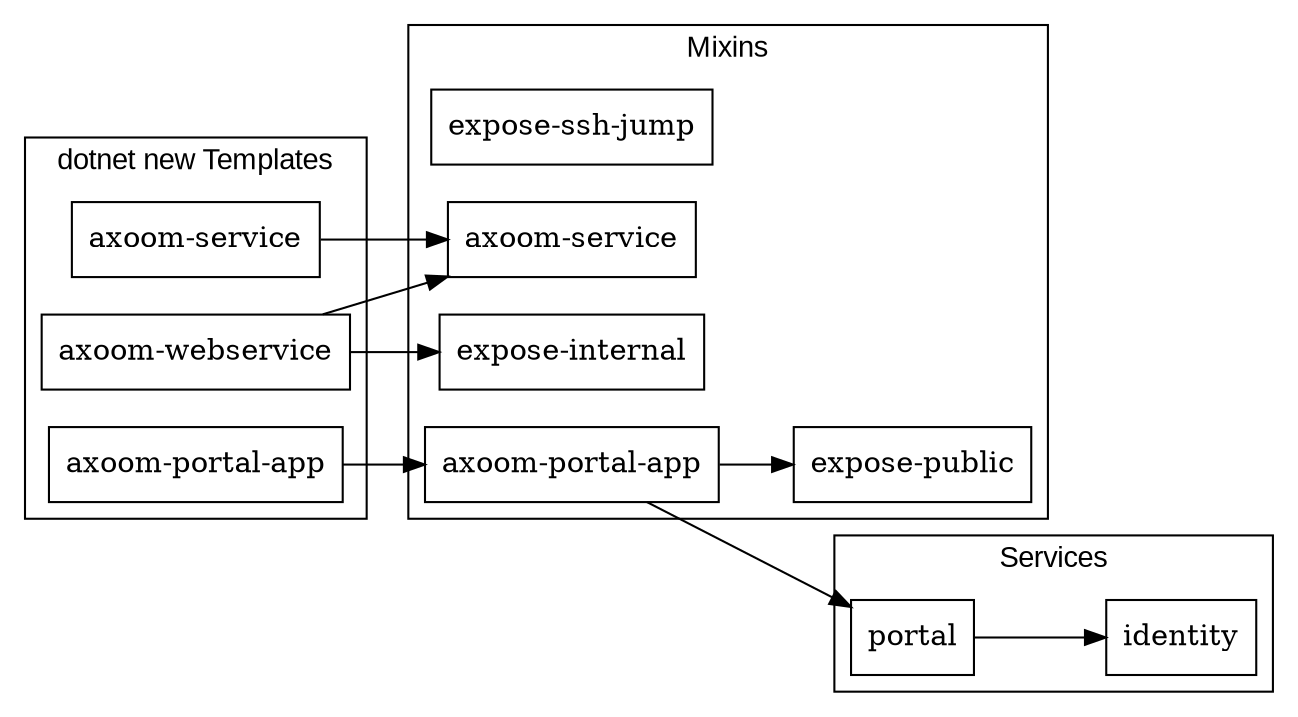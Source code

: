 digraph {
	graph [fontname=Arial]
    node [shape=box]
    rankdir = LR;

    subgraph cluster_templates {
        label = "dotnet new Templates";

        axxom_service_t [label="axoom-service"];
        axoom_webservice_t [label="axoom-webservice"];
        axoom_portal_app_t [label="axoom-portal-app"];
    }

    subgraph cluster_mixins {
        label = "Mixins";

        expose_ssh_jump [label="expose-ssh-jump"];
        expose_internal [label="expose-internal"];
        expose_public [label="expose-public"];
        axoom_service [label="axoom-service"];
        axoom_portal_app [label="axoom-portal-app"];
    }

    subgraph cluster_services {
        label = "Services";

        portal [label="portal"];
        identity [label="identity"];
    }

    {axxom_service_t axoom_webservice_t} -> axoom_service;
    axoom_webservice_t -> expose_internal;
    axoom_portal_app -> expose_public;
    axoom_portal_app_t -> axoom_portal_app;
    axoom_portal_app -> portal -> identity;
}

